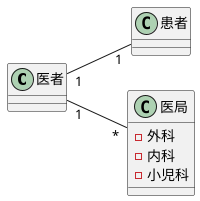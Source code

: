 @startuml 演習3-2
left to right direction
class 医者
class 患者
class 医局 {
-外科
-内科
-小児科
}

医者 "1" -down- "1" 患者
医者 "1" -down- "*" 医局
@enduml